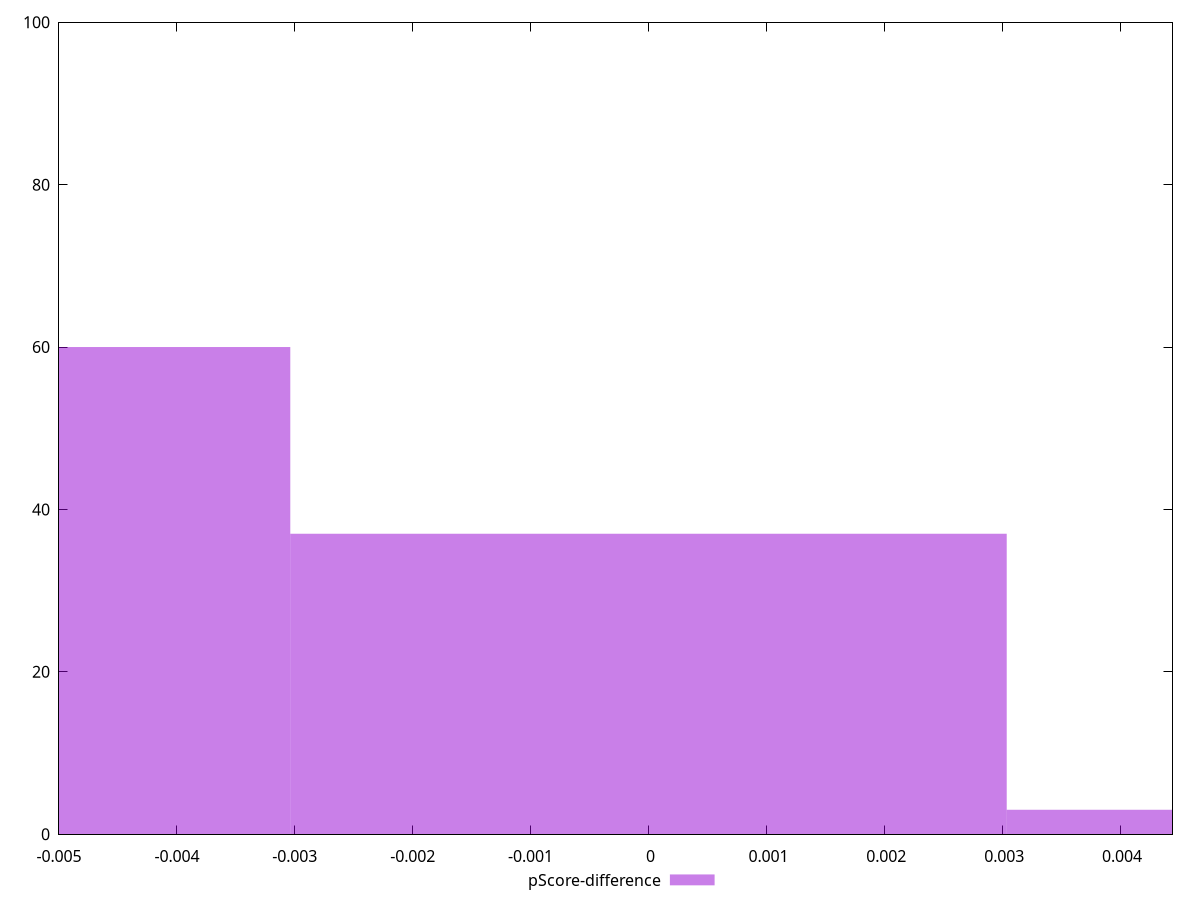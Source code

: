 reset

$pScoreDifference <<EOF
-0.006076652356459839 60
0 37
0.006076652356459839 3
EOF

set key outside below
set boxwidth 0.006076652356459839
set xrange [-0.0050000000000000044:0.004444444444444473]
set yrange [0:100]
set trange [0:100]
set style fill transparent solid 0.5 noborder
set terminal svg size 640, 490 enhanced background rgb 'white'
set output "report_00013_2021-02-09T12-04-24.940Z/offscreen-images/samples/pages/pScore-difference/histogram.svg"

plot $pScoreDifference title "pScore-difference" with boxes

reset
